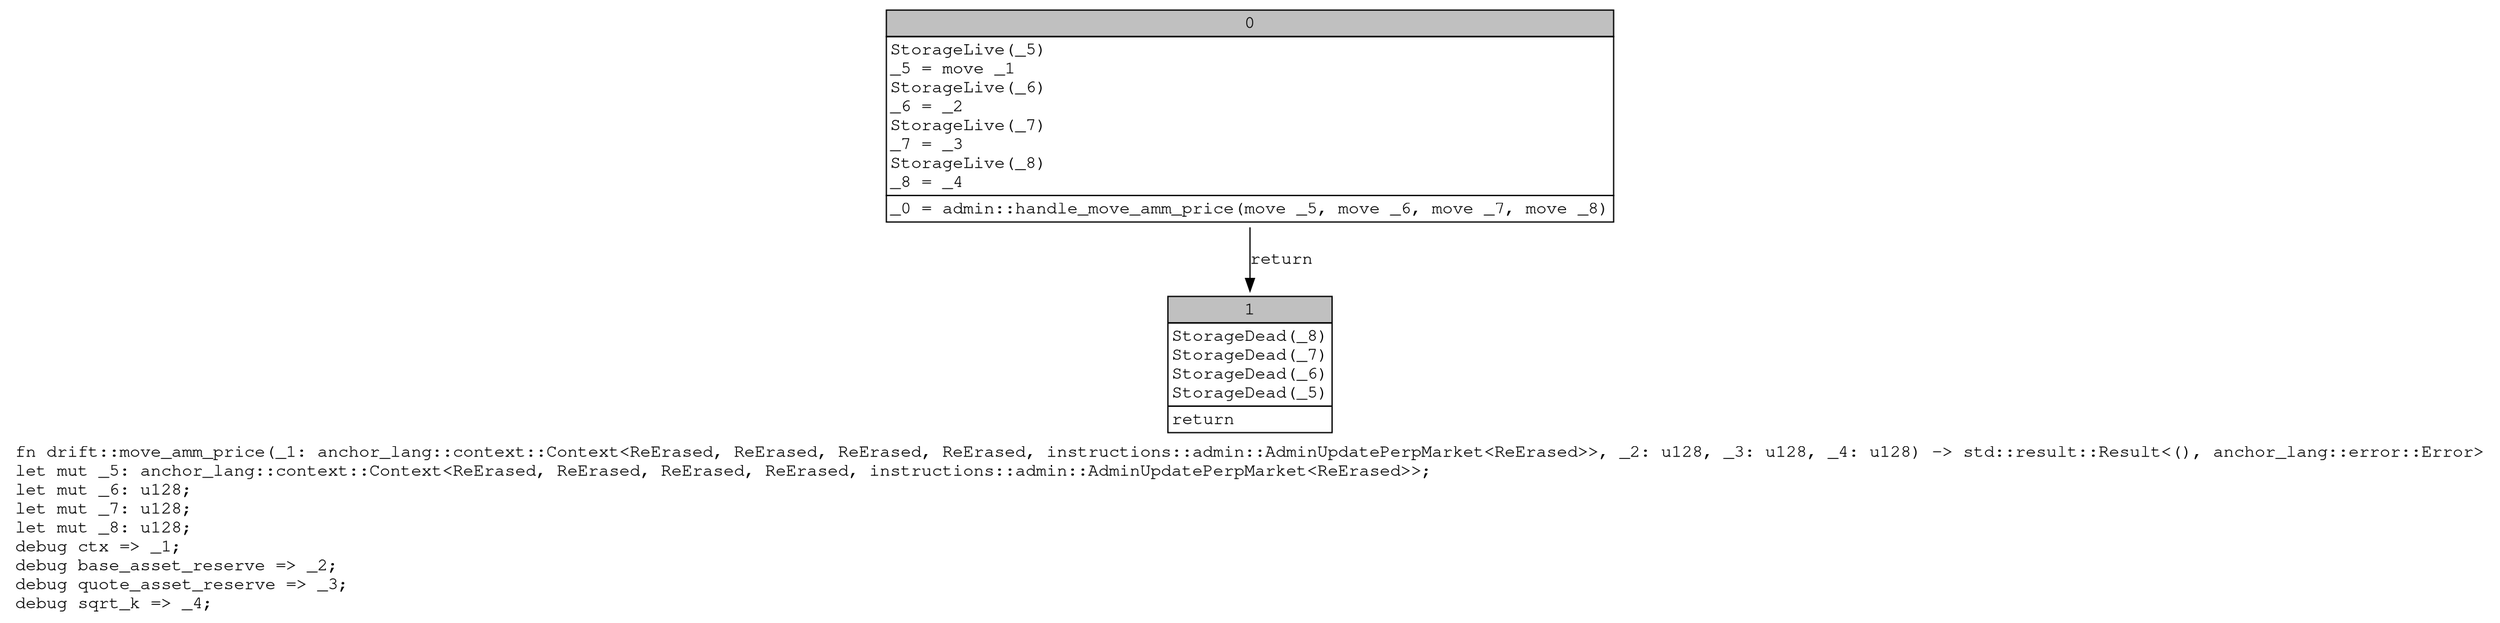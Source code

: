 digraph Mir_0_20028 {
    graph [fontname="Courier, monospace"];
    node [fontname="Courier, monospace"];
    edge [fontname="Courier, monospace"];
    label=<fn drift::move_amm_price(_1: anchor_lang::context::Context&lt;ReErased, ReErased, ReErased, ReErased, instructions::admin::AdminUpdatePerpMarket&lt;ReErased&gt;&gt;, _2: u128, _3: u128, _4: u128) -&gt; std::result::Result&lt;(), anchor_lang::error::Error&gt;<br align="left"/>let mut _5: anchor_lang::context::Context&lt;ReErased, ReErased, ReErased, ReErased, instructions::admin::AdminUpdatePerpMarket&lt;ReErased&gt;&gt;;<br align="left"/>let mut _6: u128;<br align="left"/>let mut _7: u128;<br align="left"/>let mut _8: u128;<br align="left"/>debug ctx =&gt; _1;<br align="left"/>debug base_asset_reserve =&gt; _2;<br align="left"/>debug quote_asset_reserve =&gt; _3;<br align="left"/>debug sqrt_k =&gt; _4;<br align="left"/>>;
    bb0__0_20028 [shape="none", label=<<table border="0" cellborder="1" cellspacing="0"><tr><td bgcolor="gray" align="center" colspan="1">0</td></tr><tr><td align="left" balign="left">StorageLive(_5)<br/>_5 = move _1<br/>StorageLive(_6)<br/>_6 = _2<br/>StorageLive(_7)<br/>_7 = _3<br/>StorageLive(_8)<br/>_8 = _4<br/></td></tr><tr><td align="left">_0 = admin::handle_move_amm_price(move _5, move _6, move _7, move _8)</td></tr></table>>];
    bb1__0_20028 [shape="none", label=<<table border="0" cellborder="1" cellspacing="0"><tr><td bgcolor="gray" align="center" colspan="1">1</td></tr><tr><td align="left" balign="left">StorageDead(_8)<br/>StorageDead(_7)<br/>StorageDead(_6)<br/>StorageDead(_5)<br/></td></tr><tr><td align="left">return</td></tr></table>>];
    bb0__0_20028 -> bb1__0_20028 [label="return"];
}
